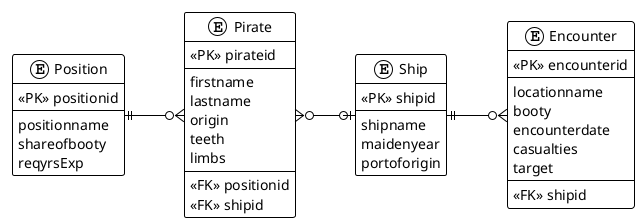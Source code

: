 @startuml

!theme plain

skinparam linetype ortho
left to right direction


entity "Encounter" as Encounter {
  <<PK>> encounterid 
  --
  locationname 
  booty 
  encounterdate 
  casualties 
  target 
  --
  <<FK>> shipid 
}

entity "Pirate" as Pirate {
  <<PK>> pirateid 
  --
  firstname 
  lastname
  origin 
  teeth 
  limbs 
  --
  <<FK>> positionid 
  <<FK>> shipid 
}

entity "Position" as Position {
  <<PK>> positionid 
  --
  positionname 
  shareofbooty 
  reqyrsExp 
}

entity "Ship" as Ship {
  <<PK>> shipid 
  --
  shipname 
  maidenyear 
  portoforigin 
}

'Encounter }o--|| Ship : " "
'Pirate }o--|| Position 
Position ||--o{ Pirate 
Pirate }o--o| Ship 
Ship ||--o{ Encounter 

@enduml